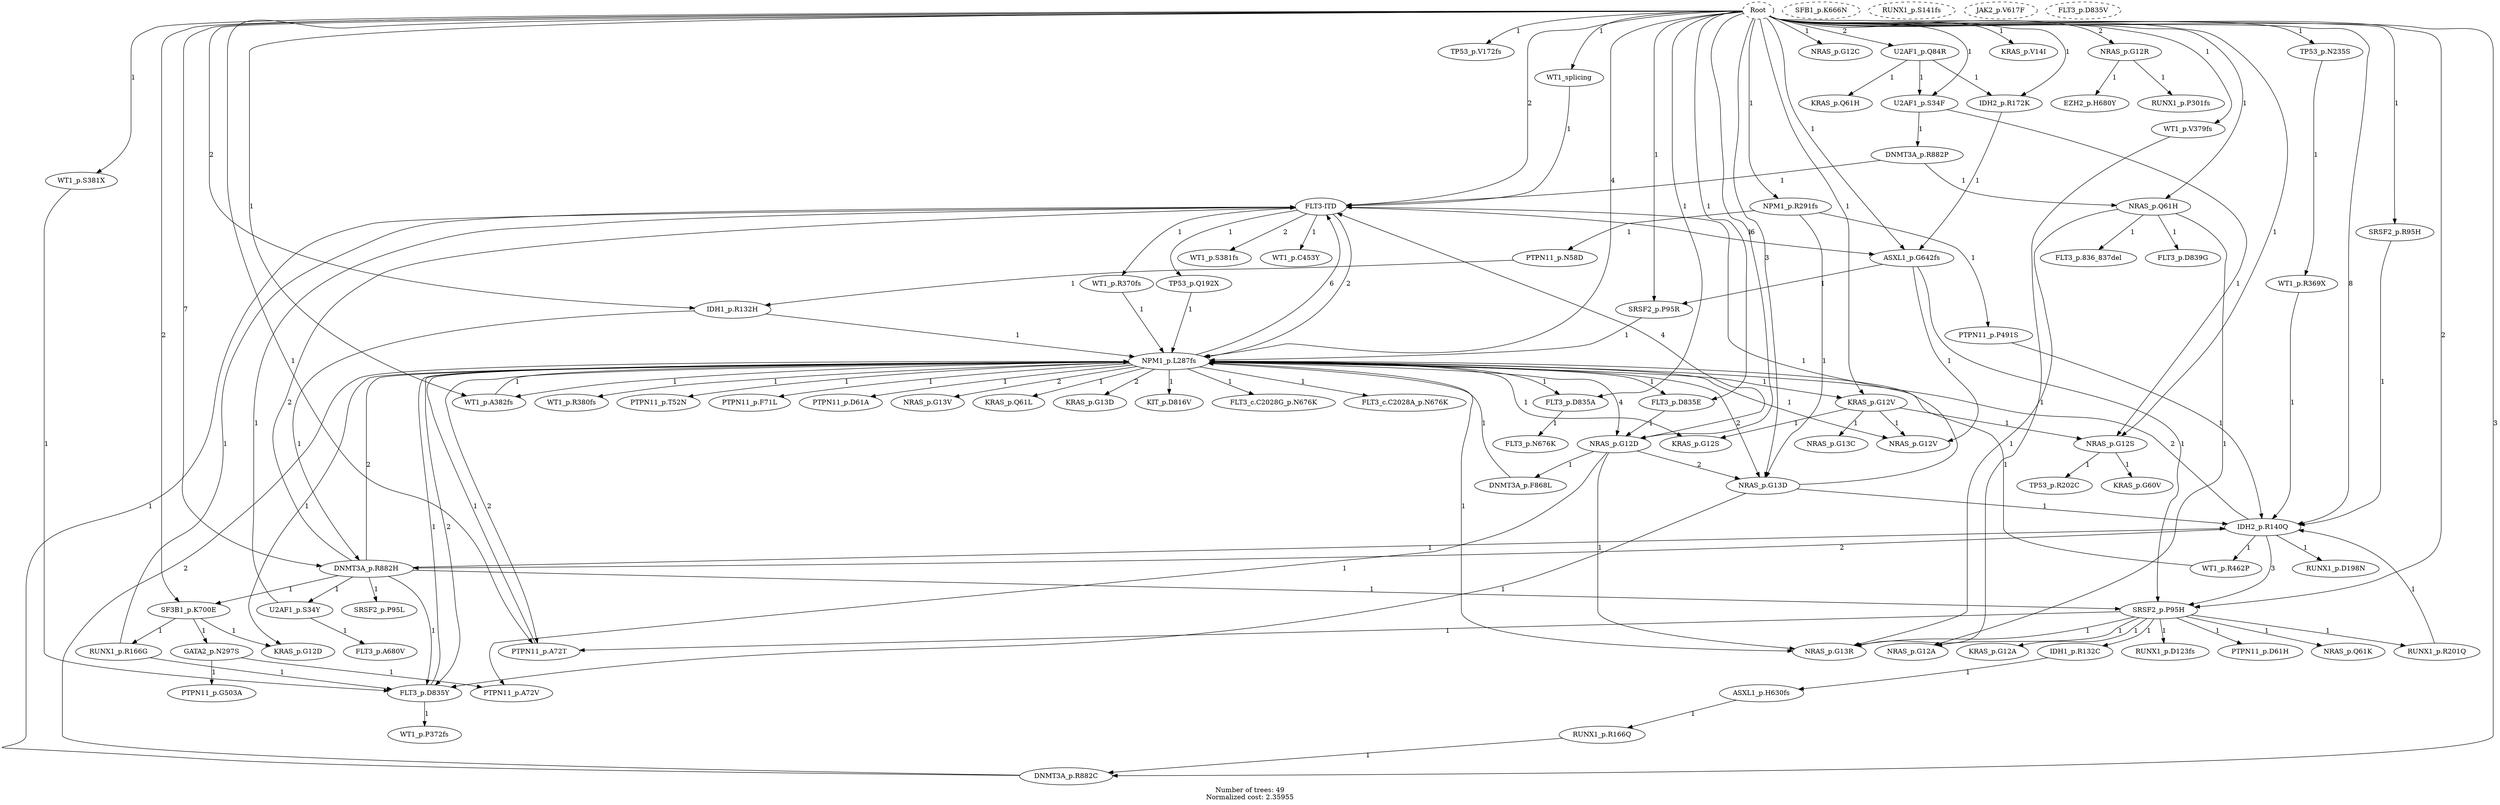 digraph T {
	label="Number of trees: 49\nNormalized cost: 2.35955"
	88 [label="WT1_splicing"]
	87 [label="WT1_p.V379fs"]
	86 [label="WT1_p.S381fs"]
	85 [label="WT1_p.S381X"]
	84 [label="WT1_p.R462P"]
	83 [label="WT1_p.R380fs"]
	82 [label="WT1_p.R370fs"]
	81 [label="WT1_p.R369X"]
	80 [label="WT1_p.P372fs"]
	79 [label="WT1_p.C453Y"]
	78 [label="WT1_p.A382fs"]
	77 [label="U2AF1_p.S34Y"]
	76 [label="U2AF1_p.S34F"]
	75 [label="U2AF1_p.Q84R"]
	74 [label="TP53_p.V172fs"]
	73 [label="TP53_p.R202C"]
	72 [label="TP53_p.Q192X"]
	71 [label="TP53_p.N235S"]
	70 [label="SRSF2_p.R95H"]
	69 [label="SRSF2_p.P95R"]
	68 [label="SRSF2_p.P95L"]
	67 [label="SRSF2_p.P95H"]
	66 [style=dashed, label="SFB1_p.K666N"]
	65 [label="SF3B1_p.K700E"]
	64 [style=dashed, label="Root"]
	63 [style=dashed, label="RUNX1_p.S141fs"]
	62 [label="RUNX1_p.R201Q"]
	61 [label="RUNX1_p.R166Q"]
	60 [label="RUNX1_p.R166G"]
	59 [label="RUNX1_p.P301fs"]
	58 [label="RUNX1_p.D198N"]
	57 [label="RUNX1_p.D123fs"]
	56 [label="PTPN11_p.T52N"]
	55 [label="PTPN11_p.P491S"]
	54 [label="PTPN11_p.N58D"]
	53 [label="PTPN11_p.G503A"]
	52 [label="PTPN11_p.F71L"]
	51 [label="PTPN11_p.D61H"]
	50 [label="PTPN11_p.D61A"]
	49 [label="PTPN11_p.A72V"]
	48 [label="PTPN11_p.A72T"]
	47 [label="NRAS_p.Q61K"]
	46 [label="NRAS_p.Q61H"]
	45 [label="NRAS_p.G13V"]
	44 [label="NRAS_p.G13R"]
	43 [label="NRAS_p.G13D"]
	42 [label="NRAS_p.G13C"]
	41 [label="NRAS_p.G12V"]
	40 [label="NRAS_p.G12S"]
	39 [label="NRAS_p.G12R"]
	38 [label="NRAS_p.G12D"]
	37 [label="NRAS_p.G12C"]
	36 [label="NRAS_p.G12A"]
	35 [label="NPM1_p.R291fs"]
	34 [label="NPM1_p.L287fs"]
	33 [label="KRAS_p.V14I"]
	32 [label="KRAS_p.Q61L"]
	31 [label="KRAS_p.Q61H"]
	30 [label="KRAS_p.G60V"]
	29 [label="KRAS_p.G13D"]
	28 [label="KRAS_p.G12V"]
	27 [label="KRAS_p.G12S"]
	26 [label="KRAS_p.G12D"]
	25 [label="KRAS_p.G12A"]
	24 [label="KIT_p.D816V"]
	23 [style=dashed, label="JAK2_p.V617F"]
	22 [label="IDH2_p.R172K"]
	21 [label="IDH2_p.R140Q"]
	20 [label="IDH1_p.R132H"]
	19 [label="IDH1_p.R132C"]
	18 [label="GATA2_p.N297S"]
	17 [label="FLT3_p.N676K"]
	16 [label="FLT3_p.D839G"]
	15 [label="FLT3_p.D835Y"]
	14 [style=dashed, label="FLT3_p.D835V"]
	13 [label="FLT3_p.D835E"]
	12 [label="FLT3_p.D835A"]
	11 [label="FLT3_p.A680V"]
	10 [label="FLT3_p.836_837del"]
	9 [label="FLT3_c.C2028G_p.N676K"]
	8 [label="FLT3_c.C2028A_p.N676K"]
	7 [label="FLT3-ITD"]
	6 [label="EZH2_p.H680Y"]
	5 [label="DNMT3A_p.R882P"]
	4 [label="DNMT3A_p.R882H"]
	3 [label="DNMT3A_p.R882C"]
	2 [label="DNMT3A_p.F868L"]
	1 [label="ASXL1_p.H630fs"]
	0 [label="ASXL1_p.G642fs"]
	88 -> 7 [label="1"]
	87 -> 44 [label="1"]
	85 -> 15 [label="1"]
	84 -> 34 [label="1"]
	82 -> 34 [label="1"]
	81 -> 21 [label="1"]
	78 -> 34 [label="1"]
	77 -> 11 [label="1"]
	77 -> 7 [label="1"]
	76 -> 40 [label="1"]
	76 -> 5 [label="1"]
	75 -> 76 [label="1"]
	75 -> 31 [label="1"]
	75 -> 22 [label="1"]
	72 -> 34 [label="1"]
	71 -> 81 [label="1"]
	70 -> 21 [label="1"]
	69 -> 34 [label="1"]
	67 -> 62 [label="1"]
	67 -> 57 [label="1"]
	67 -> 51 [label="1"]
	67 -> 48 [label="1"]
	67 -> 47 [label="1"]
	67 -> 44 [label="1"]
	67 -> 36 [label="1"]
	67 -> 25 [label="1"]
	67 -> 19 [label="1"]
	65 -> 60 [label="1"]
	65 -> 26 [label="1"]
	65 -> 18 [label="1"]
	64 -> 88 [label="1"]
	64 -> 87 [label="1"]
	64 -> 85 [label="1"]
	64 -> 78 [label="1"]
	64 -> 76 [label="1"]
	64 -> 75 [label="2"]
	64 -> 74 [label="1"]
	64 -> 71 [label="1"]
	64 -> 70 [label="1"]
	64 -> 69 [label="1"]
	64 -> 67 [label="2"]
	64 -> 65 [label="2"]
	64 -> 48 [label="1"]
	64 -> 46 [label="1"]
	64 -> 43 [label="3"]
	64 -> 40 [label="1"]
	64 -> 39 [label="2"]
	64 -> 38 [label="6"]
	64 -> 37 [label="1"]
	64 -> 35 [label="1"]
	64 -> 34 [label="4"]
	64 -> 33 [label="1"]
	64 -> 28 [label="1"]
	64 -> 22 [label="1"]
	64 -> 21 [label="8"]
	64 -> 20 [label="2"]
	64 -> 13 [label="1"]
	64 -> 12 [label="1"]
	64 -> 7 [label="2"]
	64 -> 4 [label="7"]
	64 -> 3 [label="3"]
	64 -> 0 [label="1"]
	62 -> 21 [label="1"]
	61 -> 3 [label="1"]
	60 -> 15 [label="1"]
	60 -> 7 [label="1"]
	55 -> 21 [label="1"]
	54 -> 20 [label="1"]
	48 -> 34 [label="1"]
	46 -> 44 [label="1"]
	46 -> 36 [label="1"]
	46 -> 16 [label="1"]
	46 -> 10 [label="1"]
	43 -> 21 [label="1"]
	43 -> 15 [label="1"]
	43 -> 7 [label="1"]
	40 -> 73 [label="1"]
	40 -> 30 [label="1"]
	39 -> 59 [label="1"]
	39 -> 6 [label="1"]
	38 -> 49 [label="1"]
	38 -> 44 [label="1"]
	38 -> 43 [label="2"]
	38 -> 7 [label="4"]
	38 -> 2 [label="1"]
	35 -> 55 [label="1"]
	35 -> 54 [label="1"]
	35 -> 43 [label="1"]
	34 -> 83 [label="1"]
	34 -> 78 [label="1"]
	34 -> 56 [label="1"]
	34 -> 52 [label="1"]
	34 -> 50 [label="1"]
	34 -> 48 [label="2"]
	34 -> 45 [label="2"]
	34 -> 44 [label="1"]
	34 -> 43 [label="2"]
	34 -> 41 [label="1"]
	34 -> 38 [label="4"]
	34 -> 32 [label="1"]
	34 -> 29 [label="2"]
	34 -> 28 [label="1"]
	34 -> 27 [label="1"]
	34 -> 26 [label="1"]
	34 -> 24 [label="1"]
	34 -> 15 [label="2"]
	34 -> 13 [label="1"]
	34 -> 12 [label="1"]
	34 -> 9 [label="1"]
	34 -> 8 [label="1"]
	34 -> 7 [label="6"]
	28 -> 42 [label="1"]
	28 -> 41 [label="1"]
	28 -> 40 [label="1"]
	28 -> 27 [label="1"]
	22 -> 0 [label="1"]
	21 -> 84 [label="1"]
	21 -> 67 [label="3"]
	21 -> 58 [label="1"]
	21 -> 34 [label="2"]
	21 -> 4 [label="2"]
	20 -> 34 [label="1"]
	20 -> 4 [label="1"]
	19 -> 1 [label="1"]
	18 -> 53 [label="1"]
	18 -> 49 [label="1"]
	15 -> 80 [label="1"]
	15 -> 34 [label="1"]
	13 -> 38 [label="1"]
	12 -> 17 [label="1"]
	7 -> 86 [label="2"]
	7 -> 82 [label="1"]
	7 -> 79 [label="1"]
	7 -> 72 [label="1"]
	7 -> 34 [label="2"]
	7 -> 0 [label="1"]
	5 -> 46 [label="1"]
	5 -> 7 [label="1"]
	4 -> 77 [label="1"]
	4 -> 68 [label="1"]
	4 -> 67 [label="1"]
	4 -> 65 [label="1"]
	4 -> 34 [label="2"]
	4 -> 21 [label="1"]
	4 -> 15 [label="1"]
	4 -> 7 [label="2"]
	3 -> 34 [label="2"]
	3 -> 7 [label="1"]
	2 -> 34 [label="1"]
	1 -> 61 [label="1"]
	0 -> 69 [label="1"]
	0 -> 67 [label="1"]
	0 -> 41 [label="1"]
}
